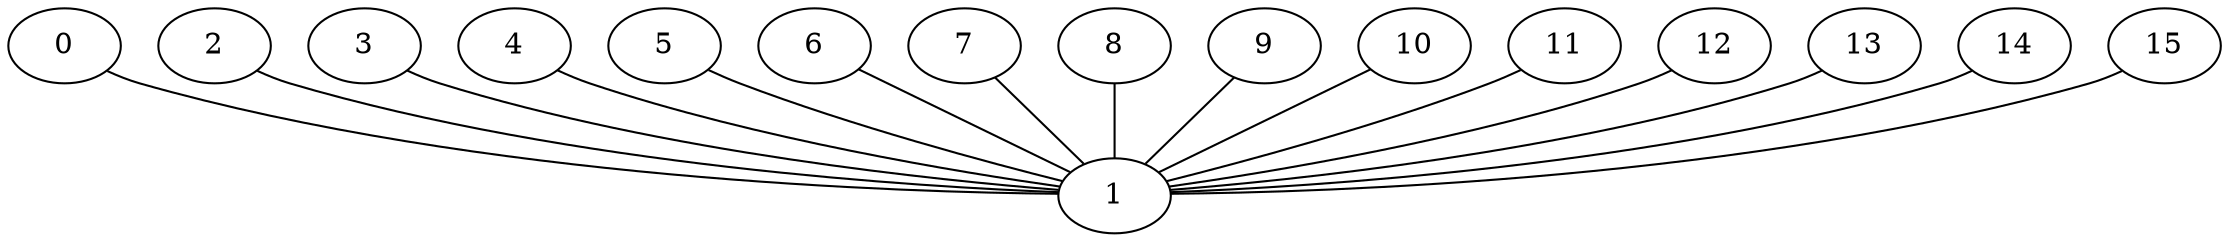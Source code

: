 graph G {
0;
1;
2;
3;
4;
5;
6;
7;
8;
9;
10;
11;
12;
13;
14;
15;
0--1 ;
3--1 ;
2--1 ;
5--1 ;
4--1 ;
6--1 ;
7--1 ;
9--1 ;
8--1 ;
10--1 ;
15--1 ;
14--1 ;
13--1 ;
12--1 ;
11--1 ;
}
